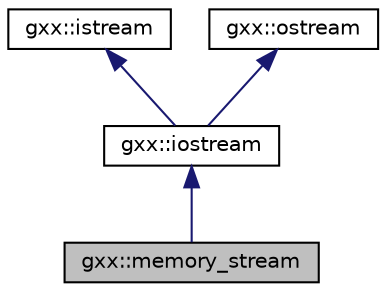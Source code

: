 digraph "gxx::memory_stream"
{
  edge [fontname="Helvetica",fontsize="10",labelfontname="Helvetica",labelfontsize="10"];
  node [fontname="Helvetica",fontsize="10",shape=record];
  Node1 [label="gxx::memory_stream",height=0.2,width=0.4,color="black", fillcolor="grey75", style="filled", fontcolor="black"];
  Node2 -> Node1 [dir="back",color="midnightblue",fontsize="10",style="solid",fontname="Helvetica"];
  Node2 [label="gxx::iostream",height=0.2,width=0.4,color="black", fillcolor="white", style="filled",URL="$classgxx_1_1iostream.html"];
  Node3 -> Node2 [dir="back",color="midnightblue",fontsize="10",style="solid",fontname="Helvetica"];
  Node3 [label="gxx::istream",height=0.2,width=0.4,color="black", fillcolor="white", style="filled",URL="$classgxx_1_1istream.html"];
  Node4 -> Node2 [dir="back",color="midnightblue",fontsize="10",style="solid",fontname="Helvetica"];
  Node4 [label="gxx::ostream",height=0.2,width=0.4,color="black", fillcolor="white", style="filled",URL="$classgxx_1_1ostream.html"];
}
